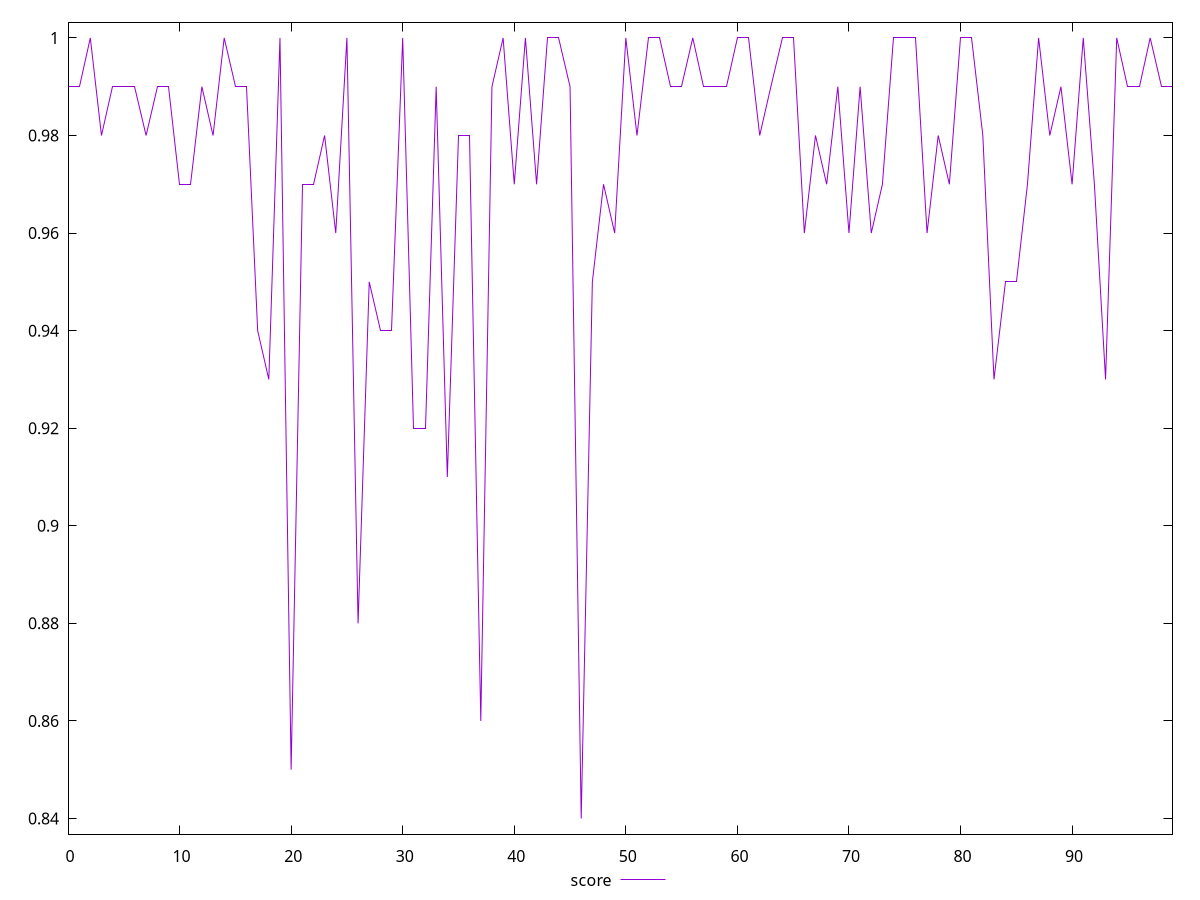 reset

$score <<EOF
0 0.99
1 0.99
2 1
3 0.98
4 0.99
5 0.99
6 0.99
7 0.98
8 0.99
9 0.99
10 0.97
11 0.97
12 0.99
13 0.98
14 1
15 0.99
16 0.99
17 0.94
18 0.93
19 1
20 0.85
21 0.97
22 0.97
23 0.98
24 0.96
25 1
26 0.88
27 0.95
28 0.94
29 0.94
30 1
31 0.92
32 0.92
33 0.99
34 0.91
35 0.98
36 0.98
37 0.86
38 0.99
39 1
40 0.97
41 1
42 0.97
43 1
44 1
45 0.99
46 0.84
47 0.95
48 0.97
49 0.96
50 1
51 0.98
52 1
53 1
54 0.99
55 0.99
56 1
57 0.99
58 0.99
59 0.99
60 1
61 1
62 0.98
63 0.99
64 1
65 1
66 0.96
67 0.98
68 0.97
69 0.99
70 0.96
71 0.99
72 0.96
73 0.97
74 1
75 1
76 1
77 0.96
78 0.98
79 0.97
80 1
81 1
82 0.98
83 0.93
84 0.95
85 0.95
86 0.97
87 1
88 0.98
89 0.99
90 0.97
91 1
92 0.97
93 0.93
94 1
95 0.99
96 0.99
97 1
98 0.99
99 0.99
EOF

set key outside below
set xrange [0:99]
set yrange [0.8368:1.0032]
set trange [0.8368:1.0032]
set terminal svg size 640, 500 enhanced background rgb 'white'
set output "report_00015_2021-02-09T16-11-33.973Z/bootup-time/samples/pages+cached+noadtech/score/values.svg"

plot $score title "score" with line

reset
